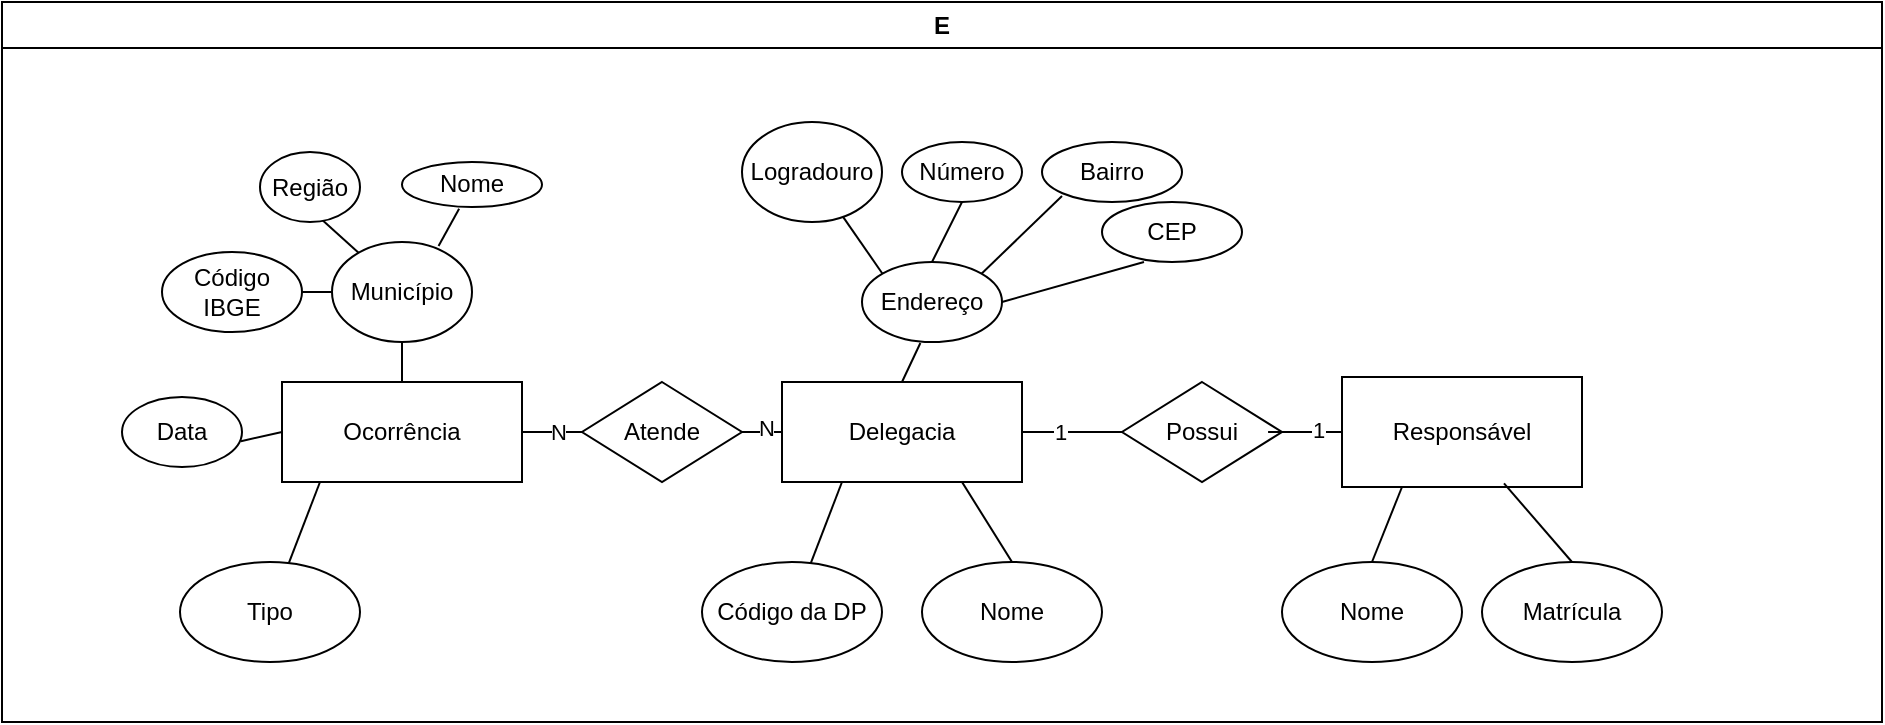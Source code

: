 <mxfile version="26.0.14">
  <diagram name="Página-1" id="PDe31W9gocVp0Huvh6tu">
    <mxGraphModel dx="1024" dy="563" grid="1" gridSize="10" guides="1" tooltips="1" connect="1" arrows="1" fold="1" page="1" pageScale="1" pageWidth="827" pageHeight="1169" math="0" shadow="0">
      <root>
        <mxCell id="0" />
        <mxCell id="1" parent="0" />
        <mxCell id="DlAjDnFaqCmhrRuFa9Sz-2" value="E" style="swimlane;whiteSpace=wrap;html=1;" vertex="1" parent="1">
          <mxGeometry x="40" y="50" width="940" height="360" as="geometry" />
        </mxCell>
        <mxCell id="DlAjDnFaqCmhrRuFa9Sz-3" value="Delegacia" style="rounded=0;whiteSpace=wrap;html=1;" vertex="1" parent="DlAjDnFaqCmhrRuFa9Sz-2">
          <mxGeometry x="390" y="190" width="120" height="50" as="geometry" />
        </mxCell>
        <mxCell id="DlAjDnFaqCmhrRuFa9Sz-5" value="Código da DP" style="ellipse;whiteSpace=wrap;html=1;" vertex="1" parent="DlAjDnFaqCmhrRuFa9Sz-2">
          <mxGeometry x="350" y="280" width="90" height="50" as="geometry" />
        </mxCell>
        <mxCell id="DlAjDnFaqCmhrRuFa9Sz-8" value="" style="endArrow=none;html=1;rounded=0;entryX=0.25;entryY=1;entryDx=0;entryDy=0;" edge="1" parent="DlAjDnFaqCmhrRuFa9Sz-2" source="DlAjDnFaqCmhrRuFa9Sz-5" target="DlAjDnFaqCmhrRuFa9Sz-3">
          <mxGeometry width="50" height="50" relative="1" as="geometry">
            <mxPoint x="340" y="290" as="sourcePoint" />
            <mxPoint x="390" y="240" as="targetPoint" />
          </mxGeometry>
        </mxCell>
        <mxCell id="DlAjDnFaqCmhrRuFa9Sz-9" value="Nome" style="ellipse;whiteSpace=wrap;html=1;" vertex="1" parent="DlAjDnFaqCmhrRuFa9Sz-2">
          <mxGeometry x="460" y="280" width="90" height="50" as="geometry" />
        </mxCell>
        <mxCell id="DlAjDnFaqCmhrRuFa9Sz-10" value="" style="endArrow=none;html=1;rounded=0;exitX=0.5;exitY=0;exitDx=0;exitDy=0;" edge="1" parent="DlAjDnFaqCmhrRuFa9Sz-2" source="DlAjDnFaqCmhrRuFa9Sz-9">
          <mxGeometry width="50" height="50" relative="1" as="geometry">
            <mxPoint x="480" y="260" as="sourcePoint" />
            <mxPoint x="480" y="240" as="targetPoint" />
          </mxGeometry>
        </mxCell>
        <mxCell id="DlAjDnFaqCmhrRuFa9Sz-12" value="Endereço" style="ellipse;whiteSpace=wrap;html=1;" vertex="1" parent="DlAjDnFaqCmhrRuFa9Sz-2">
          <mxGeometry x="430" y="130" width="70" height="40" as="geometry" />
        </mxCell>
        <mxCell id="DlAjDnFaqCmhrRuFa9Sz-13" value="" style="endArrow=none;html=1;rounded=0;entryX=0.417;entryY=1.012;entryDx=0;entryDy=0;entryPerimeter=0;exitX=0.5;exitY=0;exitDx=0;exitDy=0;" edge="1" parent="DlAjDnFaqCmhrRuFa9Sz-2" source="DlAjDnFaqCmhrRuFa9Sz-3" target="DlAjDnFaqCmhrRuFa9Sz-12">
          <mxGeometry width="50" height="50" relative="1" as="geometry">
            <mxPoint x="540" y="210" as="sourcePoint" />
            <mxPoint x="490" y="115" as="targetPoint" />
            <Array as="points" />
          </mxGeometry>
        </mxCell>
        <mxCell id="DlAjDnFaqCmhrRuFa9Sz-14" value="Logradouro" style="ellipse;whiteSpace=wrap;html=1;" vertex="1" parent="DlAjDnFaqCmhrRuFa9Sz-2">
          <mxGeometry x="370" y="60" width="70" height="50" as="geometry" />
        </mxCell>
        <mxCell id="DlAjDnFaqCmhrRuFa9Sz-15" value="" style="endArrow=none;html=1;rounded=0;exitX=0;exitY=0;exitDx=0;exitDy=0;" edge="1" parent="DlAjDnFaqCmhrRuFa9Sz-2" source="DlAjDnFaqCmhrRuFa9Sz-12" target="DlAjDnFaqCmhrRuFa9Sz-14">
          <mxGeometry width="50" height="50" relative="1" as="geometry">
            <mxPoint x="620" y="200" as="sourcePoint" />
            <mxPoint x="670" y="150" as="targetPoint" />
          </mxGeometry>
        </mxCell>
        <mxCell id="DlAjDnFaqCmhrRuFa9Sz-16" value="Número" style="ellipse;whiteSpace=wrap;html=1;" vertex="1" parent="DlAjDnFaqCmhrRuFa9Sz-2">
          <mxGeometry x="450" y="70" width="60" height="30" as="geometry" />
        </mxCell>
        <mxCell id="DlAjDnFaqCmhrRuFa9Sz-18" value="" style="endArrow=none;html=1;rounded=0;entryX=0.5;entryY=1;entryDx=0;entryDy=0;exitX=0.5;exitY=0;exitDx=0;exitDy=0;" edge="1" parent="DlAjDnFaqCmhrRuFa9Sz-2" source="DlAjDnFaqCmhrRuFa9Sz-12" target="DlAjDnFaqCmhrRuFa9Sz-16">
          <mxGeometry width="50" height="50" relative="1" as="geometry">
            <mxPoint x="550" y="140" as="sourcePoint" />
            <mxPoint x="600" y="90" as="targetPoint" />
          </mxGeometry>
        </mxCell>
        <mxCell id="DlAjDnFaqCmhrRuFa9Sz-19" value="Bairro" style="ellipse;whiteSpace=wrap;html=1;" vertex="1" parent="DlAjDnFaqCmhrRuFa9Sz-2">
          <mxGeometry x="520" y="70" width="70" height="30" as="geometry" />
        </mxCell>
        <mxCell id="DlAjDnFaqCmhrRuFa9Sz-20" value="" style="endArrow=none;html=1;rounded=0;entryX=0.143;entryY=0.9;entryDx=0;entryDy=0;entryPerimeter=0;exitX=1;exitY=0;exitDx=0;exitDy=0;" edge="1" parent="DlAjDnFaqCmhrRuFa9Sz-2" source="DlAjDnFaqCmhrRuFa9Sz-12" target="DlAjDnFaqCmhrRuFa9Sz-19">
          <mxGeometry width="50" height="50" relative="1" as="geometry">
            <mxPoint x="480" y="160" as="sourcePoint" />
            <mxPoint x="530" y="110" as="targetPoint" />
          </mxGeometry>
        </mxCell>
        <mxCell id="DlAjDnFaqCmhrRuFa9Sz-21" value="CEP" style="ellipse;whiteSpace=wrap;html=1;" vertex="1" parent="DlAjDnFaqCmhrRuFa9Sz-2">
          <mxGeometry x="550" y="100" width="70" height="30" as="geometry" />
        </mxCell>
        <mxCell id="DlAjDnFaqCmhrRuFa9Sz-22" value="" style="endArrow=none;html=1;rounded=0;entryX=0.3;entryY=1;entryDx=0;entryDy=0;entryPerimeter=0;exitX=1;exitY=0.5;exitDx=0;exitDy=0;" edge="1" parent="DlAjDnFaqCmhrRuFa9Sz-2" target="DlAjDnFaqCmhrRuFa9Sz-21" source="DlAjDnFaqCmhrRuFa9Sz-12">
          <mxGeometry width="50" height="50" relative="1" as="geometry">
            <mxPoint x="520" y="166" as="sourcePoint" />
            <mxPoint x="560" y="140" as="targetPoint" />
          </mxGeometry>
        </mxCell>
        <mxCell id="DlAjDnFaqCmhrRuFa9Sz-23" value="Possui" style="rhombus;whiteSpace=wrap;html=1;" vertex="1" parent="DlAjDnFaqCmhrRuFa9Sz-2">
          <mxGeometry x="560" y="190" width="80" height="50" as="geometry" />
        </mxCell>
        <mxCell id="DlAjDnFaqCmhrRuFa9Sz-24" value="" style="endArrow=none;html=1;rounded=0;entryX=0;entryY=0.5;entryDx=0;entryDy=0;" edge="1" parent="DlAjDnFaqCmhrRuFa9Sz-2" source="DlAjDnFaqCmhrRuFa9Sz-3" target="DlAjDnFaqCmhrRuFa9Sz-23">
          <mxGeometry width="50" height="50" relative="1" as="geometry">
            <mxPoint x="520" y="230" as="sourcePoint" />
            <mxPoint x="570" y="180" as="targetPoint" />
          </mxGeometry>
        </mxCell>
        <mxCell id="DlAjDnFaqCmhrRuFa9Sz-28" value="1" style="edgeLabel;html=1;align=center;verticalAlign=middle;resizable=0;points=[];" vertex="1" connectable="0" parent="DlAjDnFaqCmhrRuFa9Sz-24">
          <mxGeometry x="-0.24" relative="1" as="geometry">
            <mxPoint as="offset" />
          </mxGeometry>
        </mxCell>
        <mxCell id="DlAjDnFaqCmhrRuFa9Sz-25" value="Responsável" style="rounded=0;whiteSpace=wrap;html=1;" vertex="1" parent="DlAjDnFaqCmhrRuFa9Sz-2">
          <mxGeometry x="670" y="187.5" width="120" height="55" as="geometry" />
        </mxCell>
        <mxCell id="DlAjDnFaqCmhrRuFa9Sz-26" value="" style="endArrow=none;html=1;rounded=0;entryX=0;entryY=0.5;entryDx=0;entryDy=0;exitX=0.913;exitY=0.5;exitDx=0;exitDy=0;exitPerimeter=0;" edge="1" parent="DlAjDnFaqCmhrRuFa9Sz-2" source="DlAjDnFaqCmhrRuFa9Sz-23" target="DlAjDnFaqCmhrRuFa9Sz-25">
          <mxGeometry width="50" height="50" relative="1" as="geometry">
            <mxPoint x="630" y="260" as="sourcePoint" />
            <mxPoint x="680" y="210" as="targetPoint" />
          </mxGeometry>
        </mxCell>
        <mxCell id="DlAjDnFaqCmhrRuFa9Sz-27" value="1" style="edgeLabel;html=1;align=center;verticalAlign=middle;resizable=0;points=[];" vertex="1" connectable="0" parent="DlAjDnFaqCmhrRuFa9Sz-26">
          <mxGeometry x="0.322" y="1" relative="1" as="geometry">
            <mxPoint as="offset" />
          </mxGeometry>
        </mxCell>
        <mxCell id="DlAjDnFaqCmhrRuFa9Sz-29" value="Nome" style="ellipse;whiteSpace=wrap;html=1;" vertex="1" parent="DlAjDnFaqCmhrRuFa9Sz-2">
          <mxGeometry x="640" y="280" width="90" height="50" as="geometry" />
        </mxCell>
        <mxCell id="DlAjDnFaqCmhrRuFa9Sz-30" value="" style="endArrow=none;html=1;rounded=0;exitX=0.5;exitY=0;exitDx=0;exitDy=0;entryX=0.25;entryY=1;entryDx=0;entryDy=0;" edge="1" parent="DlAjDnFaqCmhrRuFa9Sz-2" source="DlAjDnFaqCmhrRuFa9Sz-29" target="DlAjDnFaqCmhrRuFa9Sz-25">
          <mxGeometry width="50" height="50" relative="1" as="geometry">
            <mxPoint x="680" y="280" as="sourcePoint" />
            <mxPoint x="685" y="250" as="targetPoint" />
          </mxGeometry>
        </mxCell>
        <mxCell id="DlAjDnFaqCmhrRuFa9Sz-32" value="Matrícula" style="ellipse;whiteSpace=wrap;html=1;" vertex="1" parent="DlAjDnFaqCmhrRuFa9Sz-2">
          <mxGeometry x="740" y="280" width="90" height="50" as="geometry" />
        </mxCell>
        <mxCell id="DlAjDnFaqCmhrRuFa9Sz-33" value="" style="endArrow=none;html=1;rounded=0;exitX=0.5;exitY=0;exitDx=0;exitDy=0;entryX=0.675;entryY=0.967;entryDx=0;entryDy=0;entryPerimeter=0;" edge="1" parent="DlAjDnFaqCmhrRuFa9Sz-2" source="DlAjDnFaqCmhrRuFa9Sz-32" target="DlAjDnFaqCmhrRuFa9Sz-25">
          <mxGeometry width="50" height="50" relative="1" as="geometry">
            <mxPoint x="780" y="280" as="sourcePoint" />
            <mxPoint x="800" y="245" as="targetPoint" />
          </mxGeometry>
        </mxCell>
        <mxCell id="DlAjDnFaqCmhrRuFa9Sz-34" value="Município" style="ellipse;whiteSpace=wrap;html=1;" vertex="1" parent="DlAjDnFaqCmhrRuFa9Sz-2">
          <mxGeometry x="165" y="120" width="70" height="50" as="geometry" />
        </mxCell>
        <mxCell id="DlAjDnFaqCmhrRuFa9Sz-35" value="" style="endArrow=none;html=1;rounded=0;exitX=0.598;exitY=0.94;exitDx=0;exitDy=0;exitPerimeter=0;" edge="1" parent="DlAjDnFaqCmhrRuFa9Sz-2" target="DlAjDnFaqCmhrRuFa9Sz-34" source="DlAjDnFaqCmhrRuFa9Sz-45">
          <mxGeometry width="50" height="50" relative="1" as="geometry">
            <mxPoint x="160" y="90" as="sourcePoint" />
            <mxPoint x="590" y="184" as="targetPoint" />
          </mxGeometry>
        </mxCell>
        <mxCell id="DlAjDnFaqCmhrRuFa9Sz-36" value="Código IBGE" style="ellipse;whiteSpace=wrap;html=1;" vertex="1" parent="DlAjDnFaqCmhrRuFa9Sz-2">
          <mxGeometry x="80" y="125" width="70" height="40" as="geometry" />
        </mxCell>
        <mxCell id="DlAjDnFaqCmhrRuFa9Sz-37" value="" style="endArrow=none;html=1;rounded=0;exitX=0;exitY=0.5;exitDx=0;exitDy=0;" edge="1" parent="DlAjDnFaqCmhrRuFa9Sz-2" target="DlAjDnFaqCmhrRuFa9Sz-36" source="DlAjDnFaqCmhrRuFa9Sz-34">
          <mxGeometry width="50" height="50" relative="1" as="geometry">
            <mxPoint x="160" y="150" as="sourcePoint" />
            <mxPoint x="560" y="234" as="targetPoint" />
          </mxGeometry>
        </mxCell>
        <mxCell id="DlAjDnFaqCmhrRuFa9Sz-38" value="Ocorrência" style="rounded=0;whiteSpace=wrap;html=1;" vertex="1" parent="DlAjDnFaqCmhrRuFa9Sz-2">
          <mxGeometry x="140" y="190" width="120" height="50" as="geometry" />
        </mxCell>
        <mxCell id="DlAjDnFaqCmhrRuFa9Sz-40" value="Tipo" style="ellipse;whiteSpace=wrap;html=1;" vertex="1" parent="DlAjDnFaqCmhrRuFa9Sz-2">
          <mxGeometry x="89" y="280" width="90" height="50" as="geometry" />
        </mxCell>
        <mxCell id="DlAjDnFaqCmhrRuFa9Sz-41" value="" style="endArrow=none;html=1;rounded=0;entryX=0.25;entryY=1;entryDx=0;entryDy=0;" edge="1" parent="DlAjDnFaqCmhrRuFa9Sz-2" source="DlAjDnFaqCmhrRuFa9Sz-40">
          <mxGeometry width="50" height="50" relative="1" as="geometry">
            <mxPoint x="79" y="290" as="sourcePoint" />
            <mxPoint x="159" y="240" as="targetPoint" />
          </mxGeometry>
        </mxCell>
        <mxCell id="DlAjDnFaqCmhrRuFa9Sz-42" value="Atende" style="rhombus;whiteSpace=wrap;html=1;" vertex="1" parent="DlAjDnFaqCmhrRuFa9Sz-2">
          <mxGeometry x="290" y="190" width="80" height="50" as="geometry" />
        </mxCell>
        <mxCell id="DlAjDnFaqCmhrRuFa9Sz-43" value="" style="endArrow=none;html=1;rounded=0;exitX=1;exitY=0.5;exitDx=0;exitDy=0;entryX=0;entryY=0.5;entryDx=0;entryDy=0;" edge="1" parent="DlAjDnFaqCmhrRuFa9Sz-2" source="DlAjDnFaqCmhrRuFa9Sz-38" target="DlAjDnFaqCmhrRuFa9Sz-42">
          <mxGeometry width="50" height="50" relative="1" as="geometry">
            <mxPoint x="340" y="290" as="sourcePoint" />
            <mxPoint x="390" y="240" as="targetPoint" />
          </mxGeometry>
        </mxCell>
        <mxCell id="DlAjDnFaqCmhrRuFa9Sz-48" value="N" style="edgeLabel;html=1;align=center;verticalAlign=middle;resizable=0;points=[];" vertex="1" connectable="0" parent="DlAjDnFaqCmhrRuFa9Sz-43">
          <mxGeometry x="0.178" relative="1" as="geometry">
            <mxPoint as="offset" />
          </mxGeometry>
        </mxCell>
        <mxCell id="DlAjDnFaqCmhrRuFa9Sz-44" value="" style="endArrow=none;html=1;rounded=0;entryX=0;entryY=0.5;entryDx=0;entryDy=0;exitX=1;exitY=0.5;exitDx=0;exitDy=0;" edge="1" parent="DlAjDnFaqCmhrRuFa9Sz-2" source="DlAjDnFaqCmhrRuFa9Sz-42" target="DlAjDnFaqCmhrRuFa9Sz-3">
          <mxGeometry width="50" height="50" relative="1" as="geometry">
            <mxPoint x="340" y="290" as="sourcePoint" />
            <mxPoint x="390" y="240" as="targetPoint" />
          </mxGeometry>
        </mxCell>
        <mxCell id="DlAjDnFaqCmhrRuFa9Sz-49" value="N" style="edgeLabel;html=1;align=center;verticalAlign=middle;resizable=0;points=[];" vertex="1" connectable="0" parent="DlAjDnFaqCmhrRuFa9Sz-44">
          <mxGeometry x="0.13" y="2" relative="1" as="geometry">
            <mxPoint as="offset" />
          </mxGeometry>
        </mxCell>
        <mxCell id="DlAjDnFaqCmhrRuFa9Sz-45" value="Região" style="ellipse;whiteSpace=wrap;html=1;" vertex="1" parent="DlAjDnFaqCmhrRuFa9Sz-2">
          <mxGeometry x="129" y="75" width="50" height="35" as="geometry" />
        </mxCell>
        <mxCell id="DlAjDnFaqCmhrRuFa9Sz-46" value="Nome" style="ellipse;whiteSpace=wrap;html=1;" vertex="1" parent="DlAjDnFaqCmhrRuFa9Sz-2">
          <mxGeometry x="200" y="80" width="70" height="22.5" as="geometry" />
        </mxCell>
        <mxCell id="DlAjDnFaqCmhrRuFa9Sz-47" value="" style="endArrow=none;html=1;rounded=0;exitX=0.761;exitY=0.04;exitDx=0;exitDy=0;exitPerimeter=0;entryX=0.408;entryY=1.038;entryDx=0;entryDy=0;entryPerimeter=0;" edge="1" parent="DlAjDnFaqCmhrRuFa9Sz-2" source="DlAjDnFaqCmhrRuFa9Sz-34" target="DlAjDnFaqCmhrRuFa9Sz-46">
          <mxGeometry width="50" height="50" relative="1" as="geometry">
            <mxPoint x="185" y="150" as="sourcePoint" />
            <mxPoint x="235" y="100" as="targetPoint" />
          </mxGeometry>
        </mxCell>
        <mxCell id="DlAjDnFaqCmhrRuFa9Sz-50" value="" style="endArrow=none;html=1;rounded=0;entryX=0.5;entryY=1;entryDx=0;entryDy=0;exitX=0.5;exitY=0;exitDx=0;exitDy=0;" edge="1" parent="DlAjDnFaqCmhrRuFa9Sz-2" source="DlAjDnFaqCmhrRuFa9Sz-38" target="DlAjDnFaqCmhrRuFa9Sz-34">
          <mxGeometry width="50" height="50" relative="1" as="geometry">
            <mxPoint x="260" y="240" as="sourcePoint" />
            <mxPoint x="310" y="190" as="targetPoint" />
          </mxGeometry>
        </mxCell>
        <mxCell id="DlAjDnFaqCmhrRuFa9Sz-51" value="Data" style="ellipse;whiteSpace=wrap;html=1;" vertex="1" parent="DlAjDnFaqCmhrRuFa9Sz-2">
          <mxGeometry x="60" y="197.5" width="60" height="35" as="geometry" />
        </mxCell>
        <mxCell id="DlAjDnFaqCmhrRuFa9Sz-52" value="" style="endArrow=none;html=1;rounded=0;exitX=0;exitY=0.5;exitDx=0;exitDy=0;entryX=0.991;entryY=0.631;entryDx=0;entryDy=0;entryPerimeter=0;" edge="1" parent="DlAjDnFaqCmhrRuFa9Sz-2" source="DlAjDnFaqCmhrRuFa9Sz-38" target="DlAjDnFaqCmhrRuFa9Sz-51">
          <mxGeometry width="50" height="50" relative="1" as="geometry">
            <mxPoint x="30" y="280" as="sourcePoint" />
            <mxPoint x="80" y="230" as="targetPoint" />
          </mxGeometry>
        </mxCell>
      </root>
    </mxGraphModel>
  </diagram>
</mxfile>
